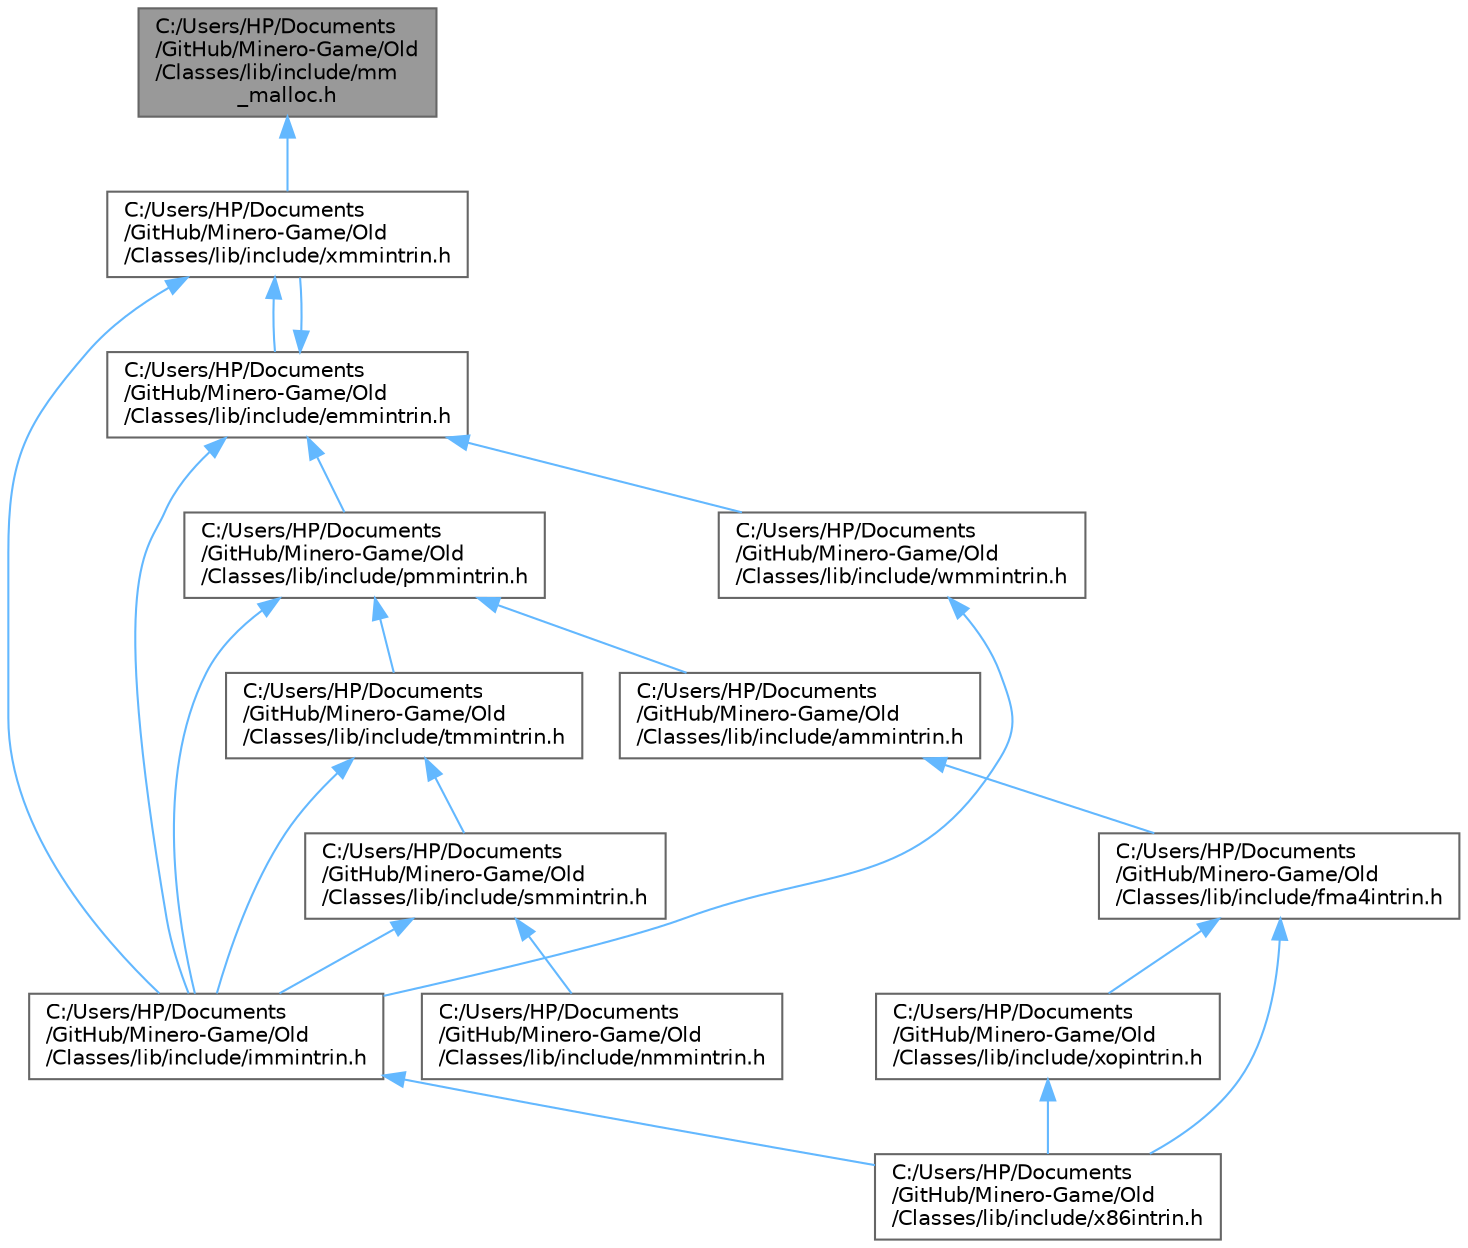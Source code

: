 digraph "C:/Users/HP/Documents/GitHub/Minero-Game/Old/Classes/lib/include/mm_malloc.h"
{
 // LATEX_PDF_SIZE
  bgcolor="transparent";
  edge [fontname=Helvetica,fontsize=10,labelfontname=Helvetica,labelfontsize=10];
  node [fontname=Helvetica,fontsize=10,shape=box,height=0.2,width=0.4];
  Node1 [id="Node000001",label="C:/Users/HP/Documents\l/GitHub/Minero-Game/Old\l/Classes/lib/include/mm\l_malloc.h",height=0.2,width=0.4,color="gray40", fillcolor="grey60", style="filled", fontcolor="black",tooltip=" "];
  Node1 -> Node2 [id="edge21_Node000001_Node000002",dir="back",color="steelblue1",style="solid",tooltip=" "];
  Node2 [id="Node000002",label="C:/Users/HP/Documents\l/GitHub/Minero-Game/Old\l/Classes/lib/include/xmmintrin.h",height=0.2,width=0.4,color="grey40", fillcolor="white", style="filled",URL="$_old_2_classes_2lib_2include_2xmmintrin_8h.html",tooltip=" "];
  Node2 -> Node3 [id="edge22_Node000002_Node000003",dir="back",color="steelblue1",style="solid",tooltip=" "];
  Node3 [id="Node000003",label="C:/Users/HP/Documents\l/GitHub/Minero-Game/Old\l/Classes/lib/include/emmintrin.h",height=0.2,width=0.4,color="grey40", fillcolor="white", style="filled",URL="$_old_2_classes_2lib_2include_2emmintrin_8h.html",tooltip=" "];
  Node3 -> Node4 [id="edge23_Node000003_Node000004",dir="back",color="steelblue1",style="solid",tooltip=" "];
  Node4 [id="Node000004",label="C:/Users/HP/Documents\l/GitHub/Minero-Game/Old\l/Classes/lib/include/immintrin.h",height=0.2,width=0.4,color="grey40", fillcolor="white", style="filled",URL="$_old_2_classes_2lib_2include_2immintrin_8h.html",tooltip=" "];
  Node4 -> Node5 [id="edge24_Node000004_Node000005",dir="back",color="steelblue1",style="solid",tooltip=" "];
  Node5 [id="Node000005",label="C:/Users/HP/Documents\l/GitHub/Minero-Game/Old\l/Classes/lib/include/x86intrin.h",height=0.2,width=0.4,color="grey40", fillcolor="white", style="filled",URL="$_old_2_classes_2lib_2include_2x86intrin_8h.html",tooltip=" "];
  Node3 -> Node6 [id="edge25_Node000003_Node000006",dir="back",color="steelblue1",style="solid",tooltip=" "];
  Node6 [id="Node000006",label="C:/Users/HP/Documents\l/GitHub/Minero-Game/Old\l/Classes/lib/include/pmmintrin.h",height=0.2,width=0.4,color="grey40", fillcolor="white", style="filled",URL="$_old_2_classes_2lib_2include_2pmmintrin_8h.html",tooltip=" "];
  Node6 -> Node7 [id="edge26_Node000006_Node000007",dir="back",color="steelblue1",style="solid",tooltip=" "];
  Node7 [id="Node000007",label="C:/Users/HP/Documents\l/GitHub/Minero-Game/Old\l/Classes/lib/include/ammintrin.h",height=0.2,width=0.4,color="grey40", fillcolor="white", style="filled",URL="$_old_2_classes_2lib_2include_2ammintrin_8h.html",tooltip=" "];
  Node7 -> Node8 [id="edge27_Node000007_Node000008",dir="back",color="steelblue1",style="solid",tooltip=" "];
  Node8 [id="Node000008",label="C:/Users/HP/Documents\l/GitHub/Minero-Game/Old\l/Classes/lib/include/fma4intrin.h",height=0.2,width=0.4,color="grey40", fillcolor="white", style="filled",URL="$_old_2_classes_2lib_2include_2fma4intrin_8h.html",tooltip=" "];
  Node8 -> Node5 [id="edge28_Node000008_Node000005",dir="back",color="steelblue1",style="solid",tooltip=" "];
  Node8 -> Node9 [id="edge29_Node000008_Node000009",dir="back",color="steelblue1",style="solid",tooltip=" "];
  Node9 [id="Node000009",label="C:/Users/HP/Documents\l/GitHub/Minero-Game/Old\l/Classes/lib/include/xopintrin.h",height=0.2,width=0.4,color="grey40", fillcolor="white", style="filled",URL="$_old_2_classes_2lib_2include_2xopintrin_8h.html",tooltip=" "];
  Node9 -> Node5 [id="edge30_Node000009_Node000005",dir="back",color="steelblue1",style="solid",tooltip=" "];
  Node6 -> Node4 [id="edge31_Node000006_Node000004",dir="back",color="steelblue1",style="solid",tooltip=" "];
  Node6 -> Node10 [id="edge32_Node000006_Node000010",dir="back",color="steelblue1",style="solid",tooltip=" "];
  Node10 [id="Node000010",label="C:/Users/HP/Documents\l/GitHub/Minero-Game/Old\l/Classes/lib/include/tmmintrin.h",height=0.2,width=0.4,color="grey40", fillcolor="white", style="filled",URL="$_old_2_classes_2lib_2include_2tmmintrin_8h.html",tooltip=" "];
  Node10 -> Node4 [id="edge33_Node000010_Node000004",dir="back",color="steelblue1",style="solid",tooltip=" "];
  Node10 -> Node11 [id="edge34_Node000010_Node000011",dir="back",color="steelblue1",style="solid",tooltip=" "];
  Node11 [id="Node000011",label="C:/Users/HP/Documents\l/GitHub/Minero-Game/Old\l/Classes/lib/include/smmintrin.h",height=0.2,width=0.4,color="grey40", fillcolor="white", style="filled",URL="$_old_2_classes_2lib_2include_2smmintrin_8h.html",tooltip=" "];
  Node11 -> Node4 [id="edge35_Node000011_Node000004",dir="back",color="steelblue1",style="solid",tooltip=" "];
  Node11 -> Node12 [id="edge36_Node000011_Node000012",dir="back",color="steelblue1",style="solid",tooltip=" "];
  Node12 [id="Node000012",label="C:/Users/HP/Documents\l/GitHub/Minero-Game/Old\l/Classes/lib/include/nmmintrin.h",height=0.2,width=0.4,color="grey40", fillcolor="white", style="filled",URL="$_old_2_classes_2lib_2include_2nmmintrin_8h.html",tooltip=" "];
  Node3 -> Node13 [id="edge37_Node000003_Node000013",dir="back",color="steelblue1",style="solid",tooltip=" "];
  Node13 [id="Node000013",label="C:/Users/HP/Documents\l/GitHub/Minero-Game/Old\l/Classes/lib/include/wmmintrin.h",height=0.2,width=0.4,color="grey40", fillcolor="white", style="filled",URL="$_old_2_classes_2lib_2include_2wmmintrin_8h.html",tooltip=" "];
  Node13 -> Node4 [id="edge38_Node000013_Node000004",dir="back",color="steelblue1",style="solid",tooltip=" "];
  Node3 -> Node2 [id="edge39_Node000003_Node000002",dir="back",color="steelblue1",style="solid",tooltip=" "];
  Node2 -> Node4 [id="edge40_Node000002_Node000004",dir="back",color="steelblue1",style="solid",tooltip=" "];
}
